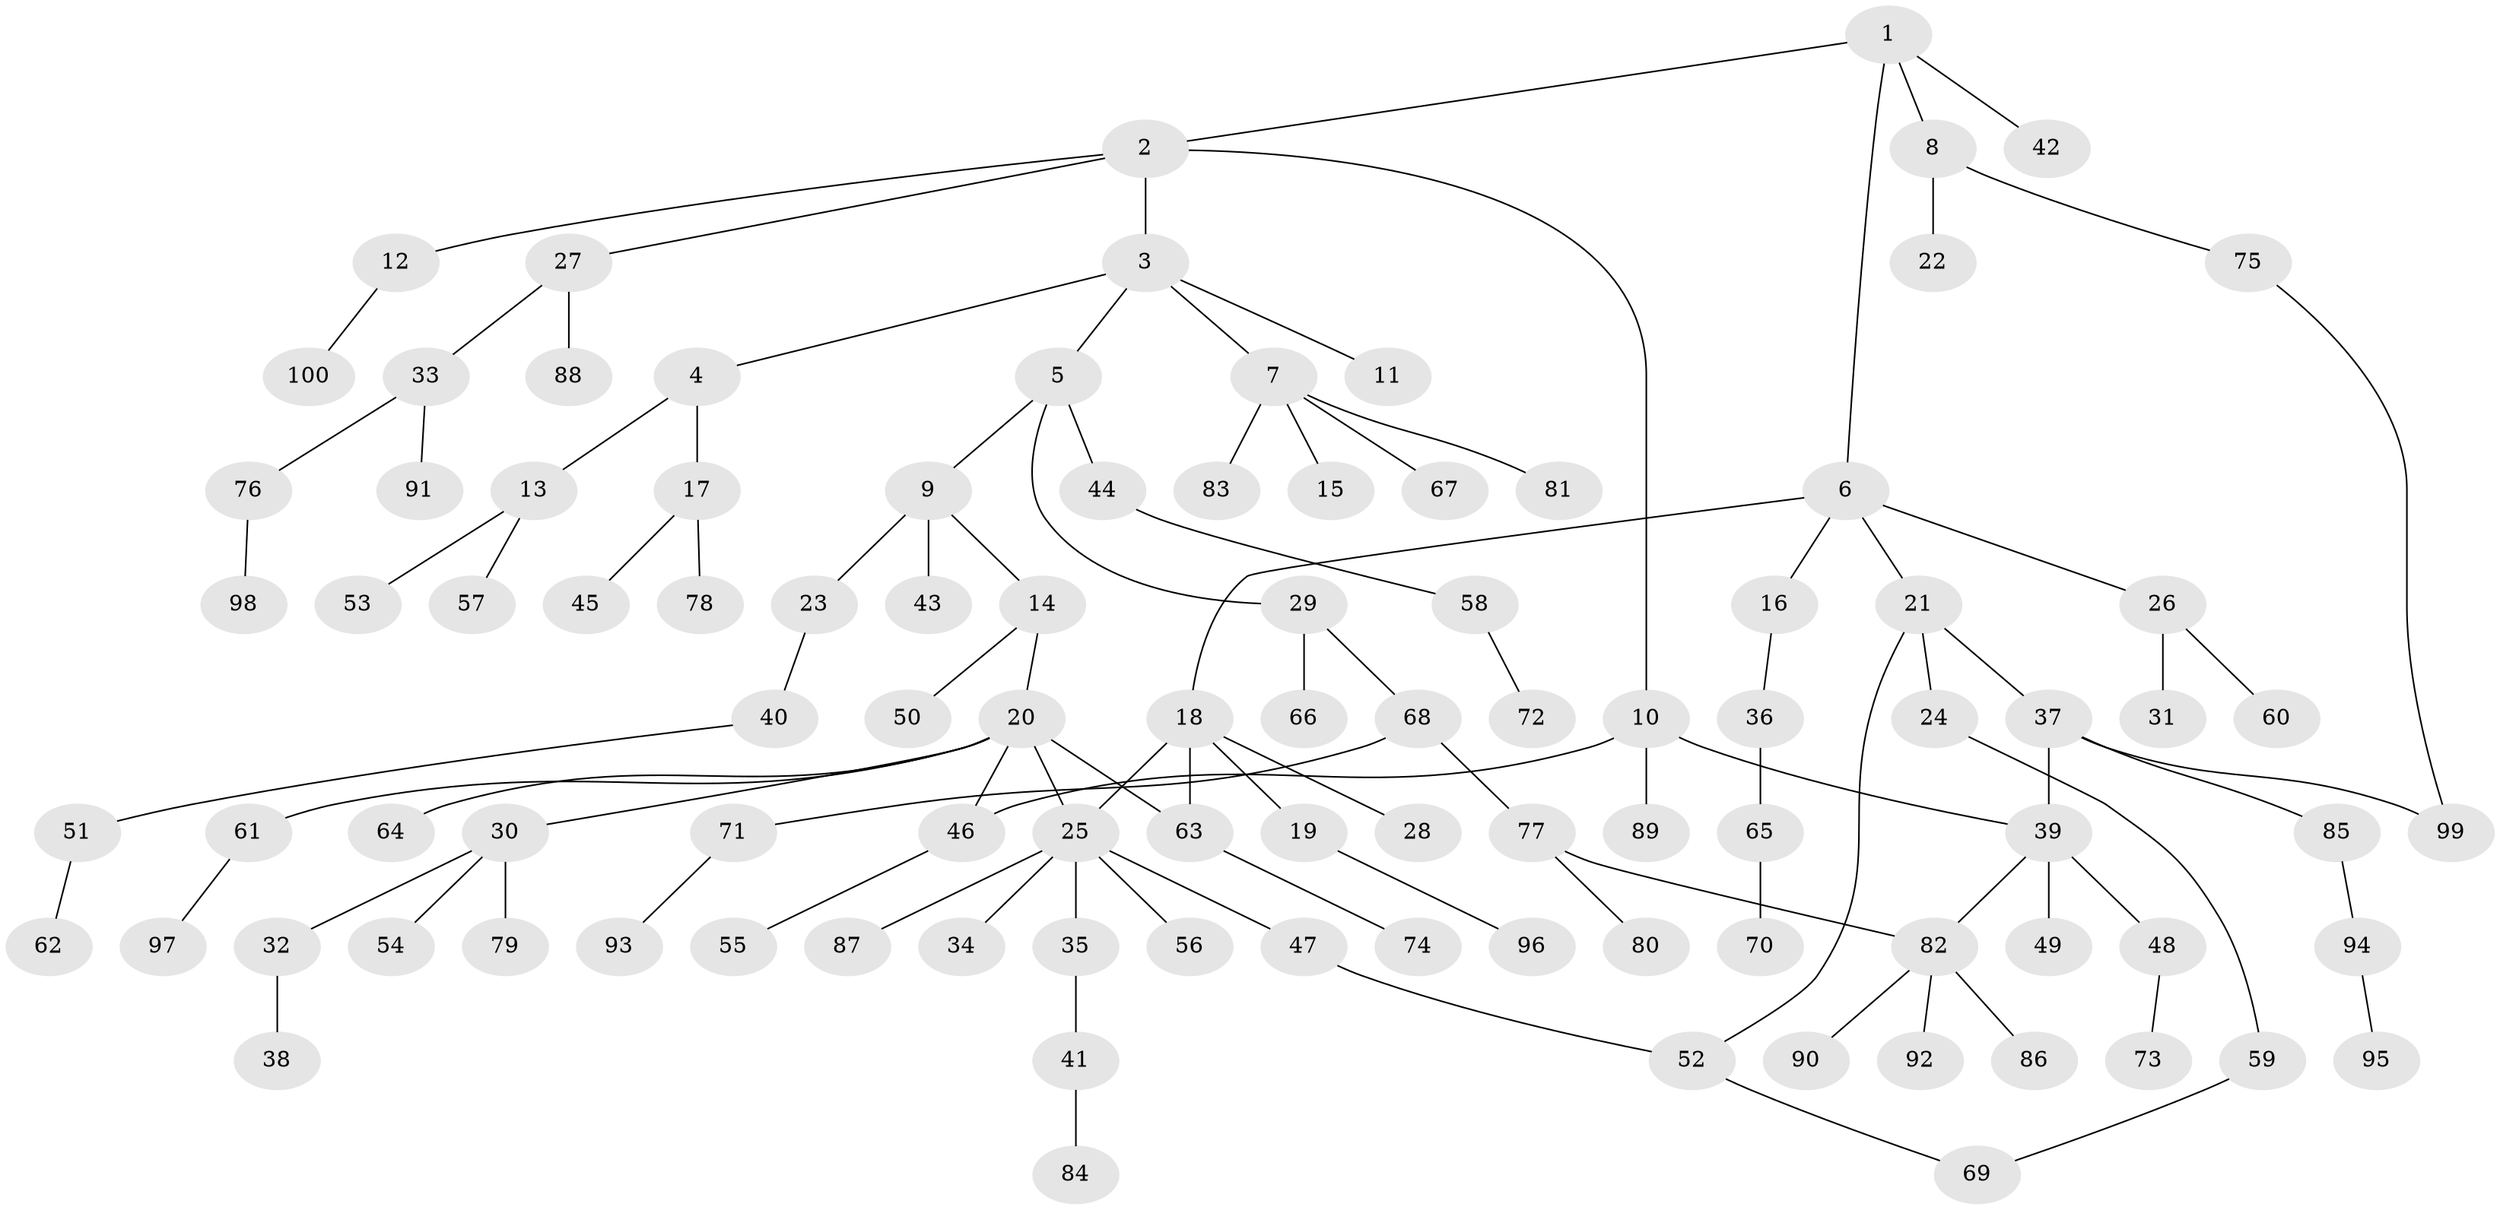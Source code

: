 // coarse degree distribution, {7: 0.056338028169014086, 4: 0.056338028169014086, 3: 0.11267605633802817, 5: 0.028169014084507043, 1: 0.5070422535211268, 2: 0.22535211267605634, 10: 0.014084507042253521}
// Generated by graph-tools (version 1.1) at 2025/23/03/03/25 07:23:33]
// undirected, 100 vertices, 107 edges
graph export_dot {
graph [start="1"]
  node [color=gray90,style=filled];
  1;
  2;
  3;
  4;
  5;
  6;
  7;
  8;
  9;
  10;
  11;
  12;
  13;
  14;
  15;
  16;
  17;
  18;
  19;
  20;
  21;
  22;
  23;
  24;
  25;
  26;
  27;
  28;
  29;
  30;
  31;
  32;
  33;
  34;
  35;
  36;
  37;
  38;
  39;
  40;
  41;
  42;
  43;
  44;
  45;
  46;
  47;
  48;
  49;
  50;
  51;
  52;
  53;
  54;
  55;
  56;
  57;
  58;
  59;
  60;
  61;
  62;
  63;
  64;
  65;
  66;
  67;
  68;
  69;
  70;
  71;
  72;
  73;
  74;
  75;
  76;
  77;
  78;
  79;
  80;
  81;
  82;
  83;
  84;
  85;
  86;
  87;
  88;
  89;
  90;
  91;
  92;
  93;
  94;
  95;
  96;
  97;
  98;
  99;
  100;
  1 -- 2;
  1 -- 6;
  1 -- 8;
  1 -- 42;
  2 -- 3;
  2 -- 10;
  2 -- 12;
  2 -- 27;
  3 -- 4;
  3 -- 5;
  3 -- 7;
  3 -- 11;
  4 -- 13;
  4 -- 17;
  5 -- 9;
  5 -- 29;
  5 -- 44;
  6 -- 16;
  6 -- 18;
  6 -- 21;
  6 -- 26;
  7 -- 15;
  7 -- 67;
  7 -- 81;
  7 -- 83;
  8 -- 22;
  8 -- 75;
  9 -- 14;
  9 -- 23;
  9 -- 43;
  10 -- 39;
  10 -- 89;
  10 -- 46;
  12 -- 100;
  13 -- 53;
  13 -- 57;
  14 -- 20;
  14 -- 50;
  16 -- 36;
  17 -- 45;
  17 -- 78;
  18 -- 19;
  18 -- 28;
  18 -- 25;
  18 -- 63;
  19 -- 96;
  20 -- 25;
  20 -- 30;
  20 -- 46;
  20 -- 61;
  20 -- 63;
  20 -- 64;
  21 -- 24;
  21 -- 37;
  21 -- 52;
  23 -- 40;
  24 -- 59;
  25 -- 34;
  25 -- 35;
  25 -- 47;
  25 -- 56;
  25 -- 87;
  26 -- 31;
  26 -- 60;
  27 -- 33;
  27 -- 88;
  29 -- 66;
  29 -- 68;
  30 -- 32;
  30 -- 54;
  30 -- 79;
  32 -- 38;
  33 -- 76;
  33 -- 91;
  35 -- 41;
  36 -- 65;
  37 -- 85;
  37 -- 99;
  37 -- 39;
  39 -- 48;
  39 -- 49;
  39 -- 82;
  40 -- 51;
  41 -- 84;
  44 -- 58;
  46 -- 55;
  47 -- 52;
  48 -- 73;
  51 -- 62;
  52 -- 69;
  58 -- 72;
  59 -- 69;
  61 -- 97;
  63 -- 74;
  65 -- 70;
  68 -- 71;
  68 -- 77;
  71 -- 93;
  75 -- 99;
  76 -- 98;
  77 -- 80;
  77 -- 82;
  82 -- 86;
  82 -- 90;
  82 -- 92;
  85 -- 94;
  94 -- 95;
}

